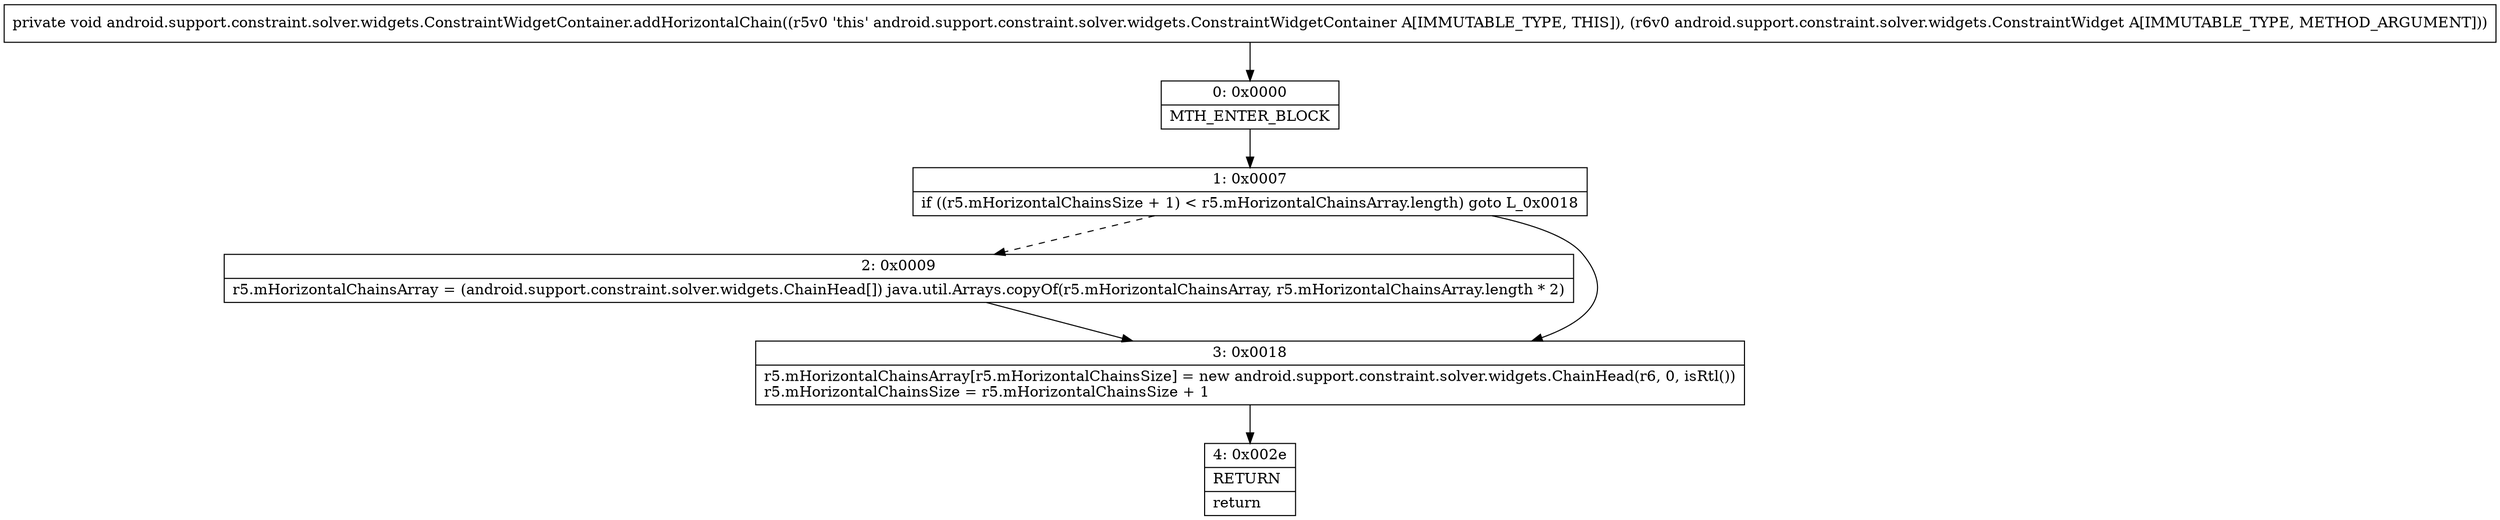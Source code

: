 digraph "CFG forandroid.support.constraint.solver.widgets.ConstraintWidgetContainer.addHorizontalChain(Landroid\/support\/constraint\/solver\/widgets\/ConstraintWidget;)V" {
Node_0 [shape=record,label="{0\:\ 0x0000|MTH_ENTER_BLOCK\l}"];
Node_1 [shape=record,label="{1\:\ 0x0007|if ((r5.mHorizontalChainsSize + 1) \< r5.mHorizontalChainsArray.length) goto L_0x0018\l}"];
Node_2 [shape=record,label="{2\:\ 0x0009|r5.mHorizontalChainsArray = (android.support.constraint.solver.widgets.ChainHead[]) java.util.Arrays.copyOf(r5.mHorizontalChainsArray, r5.mHorizontalChainsArray.length * 2)\l}"];
Node_3 [shape=record,label="{3\:\ 0x0018|r5.mHorizontalChainsArray[r5.mHorizontalChainsSize] = new android.support.constraint.solver.widgets.ChainHead(r6, 0, isRtl())\lr5.mHorizontalChainsSize = r5.mHorizontalChainsSize + 1\l}"];
Node_4 [shape=record,label="{4\:\ 0x002e|RETURN\l|return\l}"];
MethodNode[shape=record,label="{private void android.support.constraint.solver.widgets.ConstraintWidgetContainer.addHorizontalChain((r5v0 'this' android.support.constraint.solver.widgets.ConstraintWidgetContainer A[IMMUTABLE_TYPE, THIS]), (r6v0 android.support.constraint.solver.widgets.ConstraintWidget A[IMMUTABLE_TYPE, METHOD_ARGUMENT])) }"];
MethodNode -> Node_0;
Node_0 -> Node_1;
Node_1 -> Node_2[style=dashed];
Node_1 -> Node_3;
Node_2 -> Node_3;
Node_3 -> Node_4;
}

